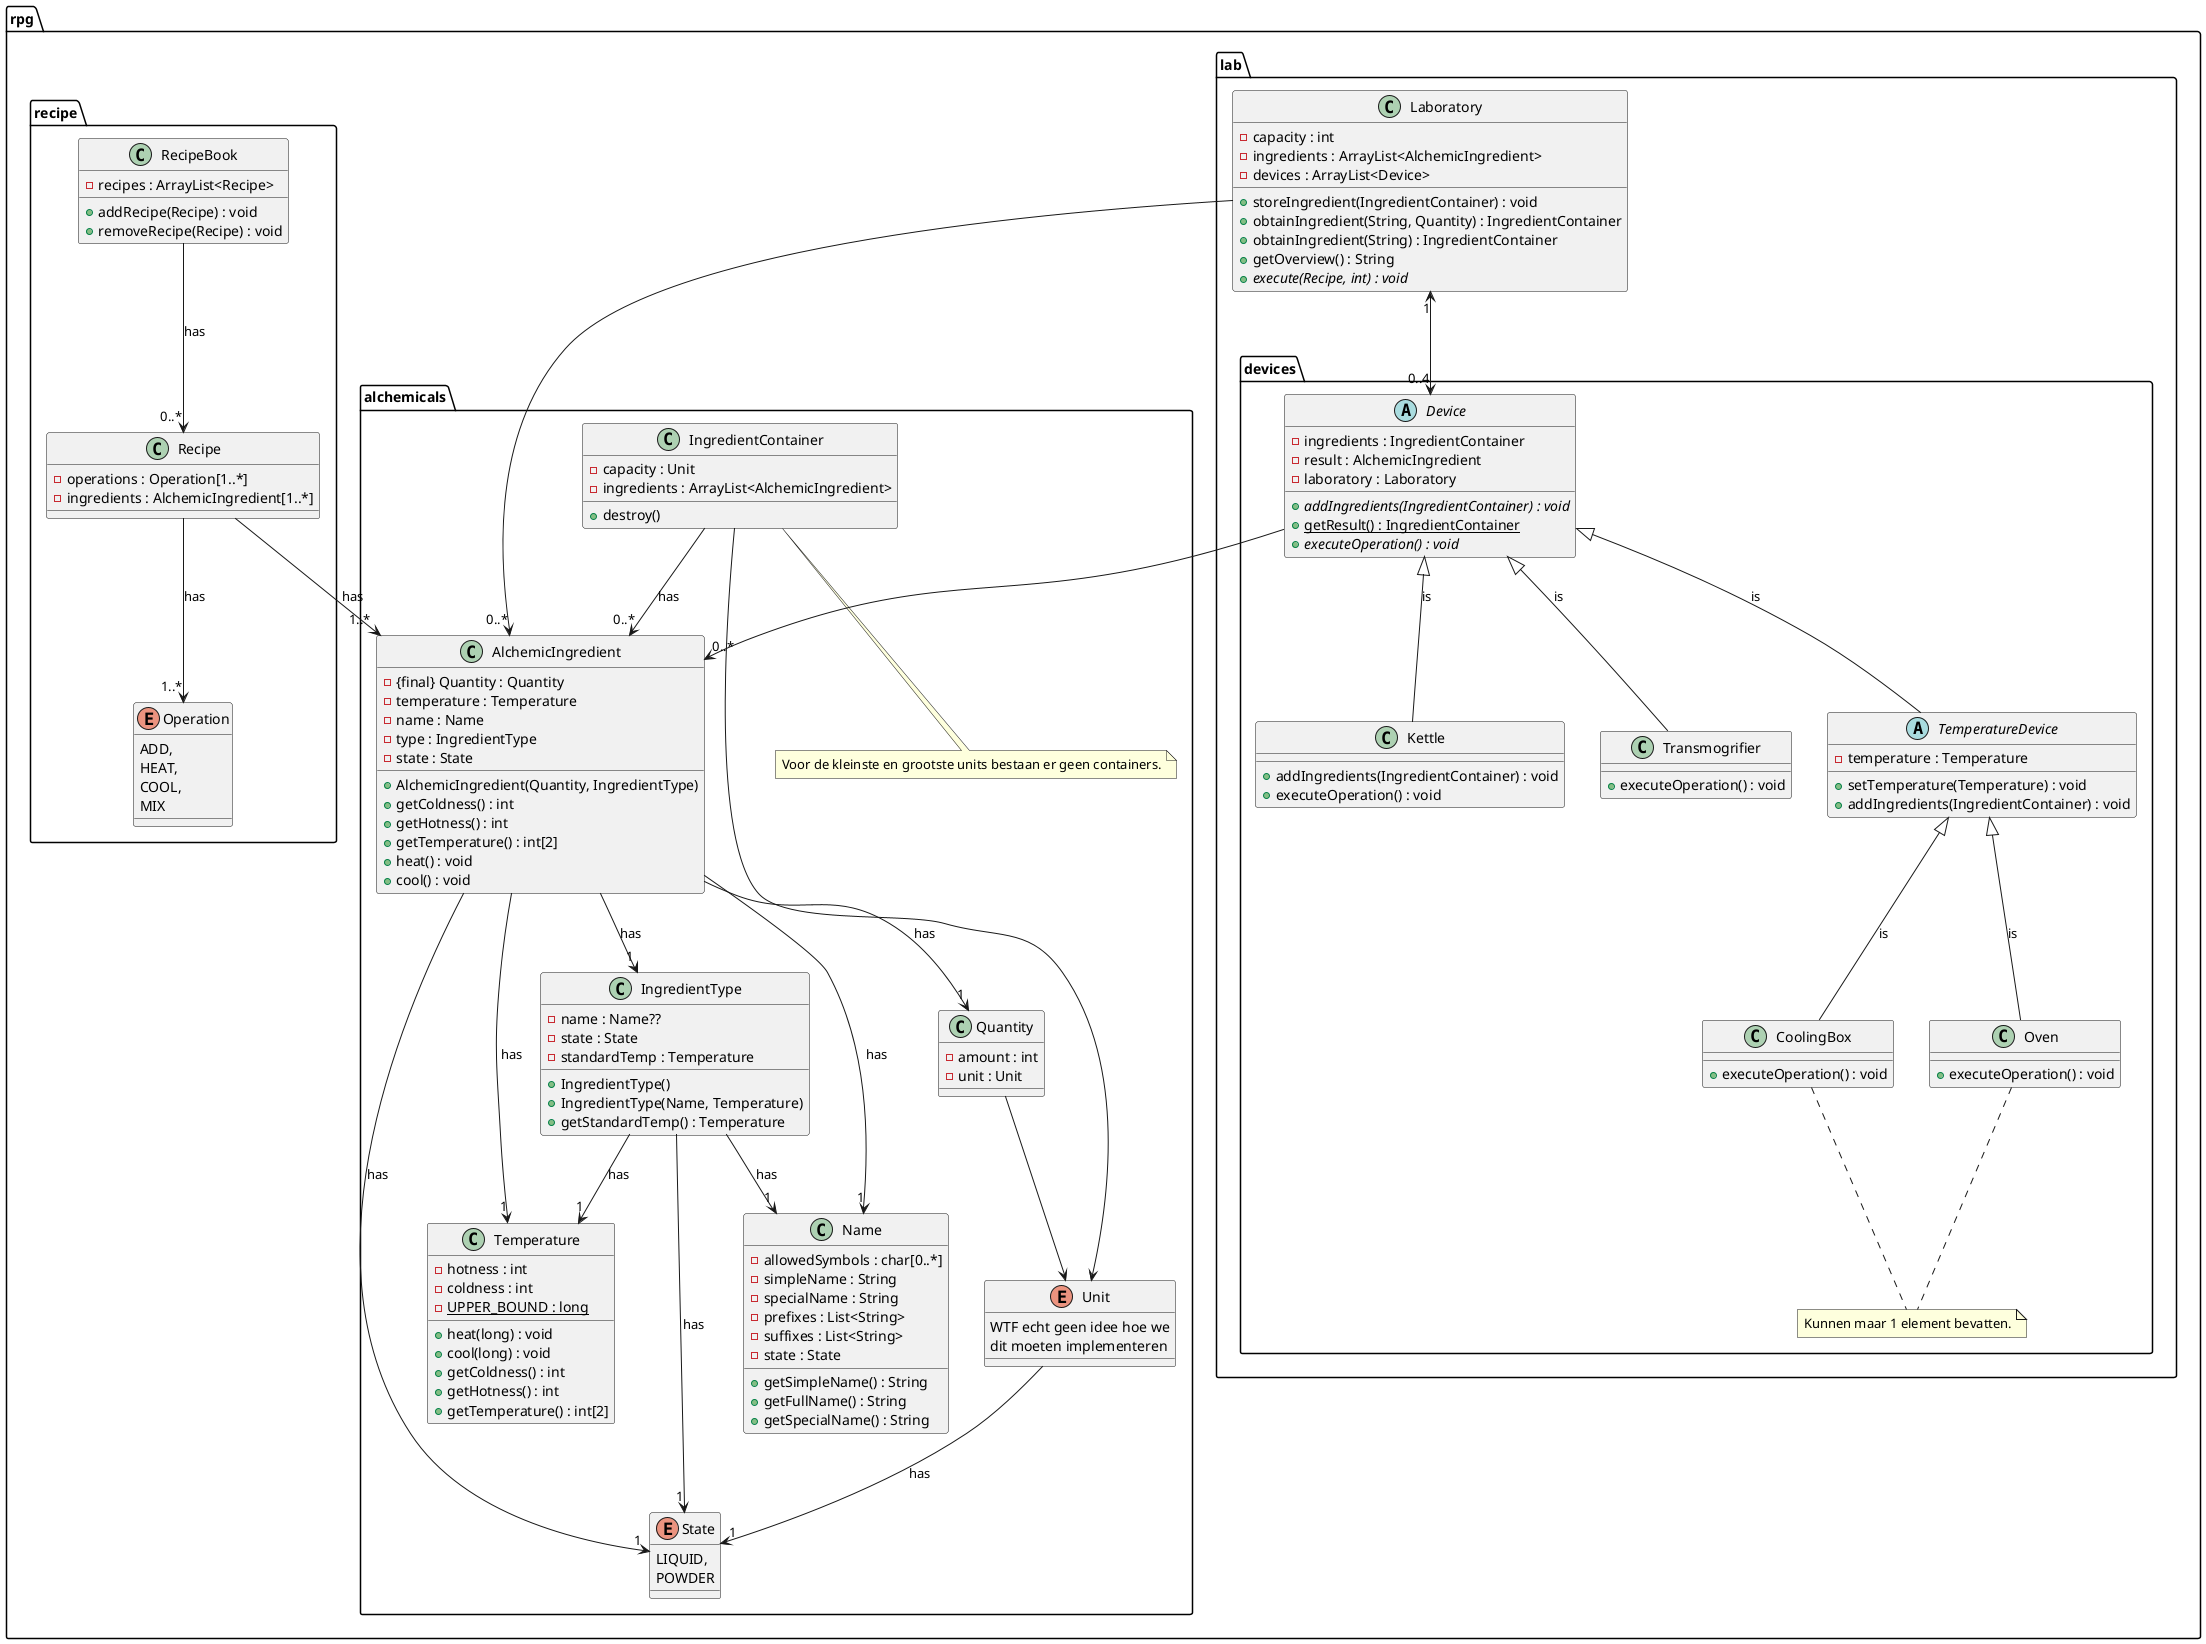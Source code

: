 @startuml

package rpg {

    package alchemicals {

    class AlchemicIngredient {
    - {final} Quantity : Quantity
    - temperature : Temperature
    - name : Name
    - type : IngredientType
    - state : State

    + AlchemicIngredient(Quantity, IngredientType)
    + getColdness() : int
    + getHotness() : int
    + getTemperature() : int[2]
    + heat() : void
    + cool() : void
    }

    class Name {
    - allowedSymbols : char[0..*]
    - simpleName : String
    - specialName : String
    - prefixes : List<String>
    - suffixes : List<String>
    - state : State
    + getSimpleName() : String
    + getFullName() : String
    + getSpecialName() : String
    }

    class IngredientType {
    - name : Name??
    - state : State
    - standardTemp : Temperature

    + IngredientType()
    + IngredientType(Name, Temperature)
    + getStandardTemp() : Temperature
    }

    enum State {
        LIQUID,
        POWDER
    }

    class Quantity {
    - amount : int
    - unit : Unit
    }

    enum Unit {
    WTF echt geen idee hoe we
    dit moeten implementeren
    }

    class Temperature {
    - hotness : int
    - coldness : int
    - {static} UPPER_BOUND : long
    + heat(long) : void
    + cool(long) : void
    + getColdness() : int
    + getHotness() : int
    + getTemperature() : int[2]
    }


    AlchemicIngredient --> "1" Name : has
    IngredientType --> "1" Name : has
    AlchemicIngredient --> "1" IngredientType : has
    AlchemicIngredient --> "1" State : has
    AlchemicIngredient --> "1" Temperature : has
    IngredientType --> "1" State : has
    AlchemicIngredient --> "1" Quantity : has
    Quantity --> Unit
    Unit --> "1" State : has
    IngredientType --> "1" Temperature : has


    class IngredientContainer {
    - capacity : Unit
    - ingredients : ArrayList<AlchemicIngredient>
    + destroy()
    }


    IngredientContainer --> Unit
    IngredientContainer --> "0..*" AlchemicIngredient : "has"

    note "Voor de kleinste en grootste units bestaan er geen containers." as N1
    IngredientContainer .. N1

    }

    package lab {

    package devices {

    abstract class Device {
    - ingredients : IngredientContainer
    - result : AlchemicIngredient
    - laboratory : Laboratory
    + {abstract} addIngredients(IngredientContainer) : void
    + {static} getResult() : IngredientContainer
    + {abstract} executeOperation() : void
    }

    abstract class TemperatureDevice {
    - temperature : Temperature
    + setTemperature(Temperature) : void
    + addIngredients(IngredientContainer) : void
    }

    class CoolingBox {
    + executeOperation() : void
    }

    note "Kunnen maar 1 element bevatten." as N2
    CoolingBox .. N2
    Oven .. N2

    class Oven {
    + executeOperation() : void
    }

    class Kettle {
    + addIngredients(IngredientContainer) : void
    + executeOperation() : void
    }

    class Transmogrifier {
    + executeOperation() : void
    }

    Device <|-- TemperatureDevice : is
    TemperatureDevice <|-- CoolingBox : is
    TemperatureDevice <|-- Oven : is
    Device <|-- Kettle : is
    Device <|-- Transmogrifier : is
    Device --> "0..*" AlchemicIngredient

    }

    class Laboratory {
    - capacity : int
    - ingredients : ArrayList<AlchemicIngredient>
    - devices : ArrayList<Device>
    + storeIngredient(IngredientContainer) : void
    + obtainIngredient(String, Quantity) : IngredientContainer
    + obtainIngredient(String) : IngredientContainer
    + getOverview() : String
    + {abstract} execute(Recipe, int) : void
    }

    Laboratory --> "0..*" AlchemicIngredient
    Laboratory "1" <--> "0..4" Device

    }

    package recipe {


    class Recipe {
    - operations : Operation[1..*]
    - ingredients : AlchemicIngredient[1..*]
    }

    enum Operation {
    ADD,
    HEAT,
    COOL,
    MIX
    }

    class RecipeBook {
    - recipes : ArrayList<Recipe>
    + addRecipe(Recipe) : void
    + removeRecipe(Recipe) : void
    }

    Recipe --> "1..*" Operation : has
    Recipe --> "1..*" AlchemicIngredient : has
    RecipeBook --> "0..*" Recipe : has


    }


}

@enduml